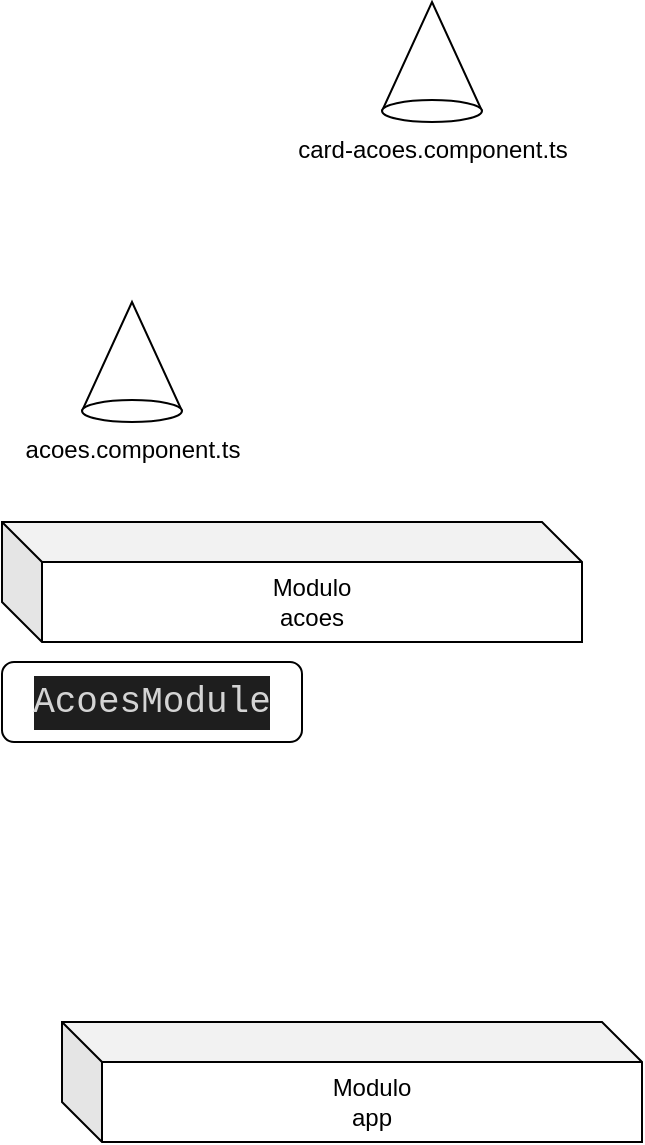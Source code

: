 <mxfile version="17.4.3" type="device"><diagram id="clW-Qc_dS4Bv62t6V9st" name="Page-1"><mxGraphModel dx="736" dy="1521" grid="1" gridSize="10" guides="1" tooltips="1" connect="1" arrows="1" fold="1" page="1" pageScale="1" pageWidth="1169" pageHeight="827" math="0" shadow="0"><root><mxCell id="0"/><mxCell id="1" parent="0"/><mxCell id="_UmK-IlO9oUASAojR_d1-1" value="&lt;div style=&quot;color: rgb(212 , 212 , 212) ; background-color: rgb(30 , 30 , 30) ; font-family: &amp;#34;fira code&amp;#34; , &amp;#34;menlo&amp;#34; , &amp;#34;monaco&amp;#34; , &amp;#34;courier new&amp;#34; , monospace , &amp;#34;menlo&amp;#34; , &amp;#34;monaco&amp;#34; , &amp;#34;courier new&amp;#34; , monospace ; font-size: 18px ; line-height: 27px&quot;&gt;AcoesModule&lt;/div&gt;" style="rounded=1;whiteSpace=wrap;html=1;" vertex="1" parent="1"><mxGeometry x="20" y="260" width="150" height="40" as="geometry"/></mxCell><mxCell id="_UmK-IlO9oUASAojR_d1-4" value="Modulo&lt;br&gt;acoes" style="shape=cube;whiteSpace=wrap;html=1;boundedLbl=1;backgroundOutline=1;darkOpacity=0.05;darkOpacity2=0.1;" vertex="1" parent="1"><mxGeometry x="20" y="190" width="290" height="60" as="geometry"/></mxCell><mxCell id="_UmK-IlO9oUASAojR_d1-5" value="acoes.component.ts" style="verticalLabelPosition=bottom;verticalAlign=top;html=1;shape=mxgraph.basic.cone" vertex="1" parent="1"><mxGeometry x="60" y="80" width="50" height="60" as="geometry"/></mxCell><mxCell id="_UmK-IlO9oUASAojR_d1-6" value="card-acoes.component.ts" style="verticalLabelPosition=bottom;verticalAlign=top;html=1;shape=mxgraph.basic.cone" vertex="1" parent="1"><mxGeometry x="210" y="-70" width="50" height="60" as="geometry"/></mxCell><mxCell id="_UmK-IlO9oUASAojR_d1-7" value="Modulo&lt;br&gt;app" style="shape=cube;whiteSpace=wrap;html=1;boundedLbl=1;backgroundOutline=1;darkOpacity=0.05;darkOpacity2=0.1;" vertex="1" parent="1"><mxGeometry x="50" y="440" width="290" height="60" as="geometry"/></mxCell></root></mxGraphModel></diagram></mxfile>